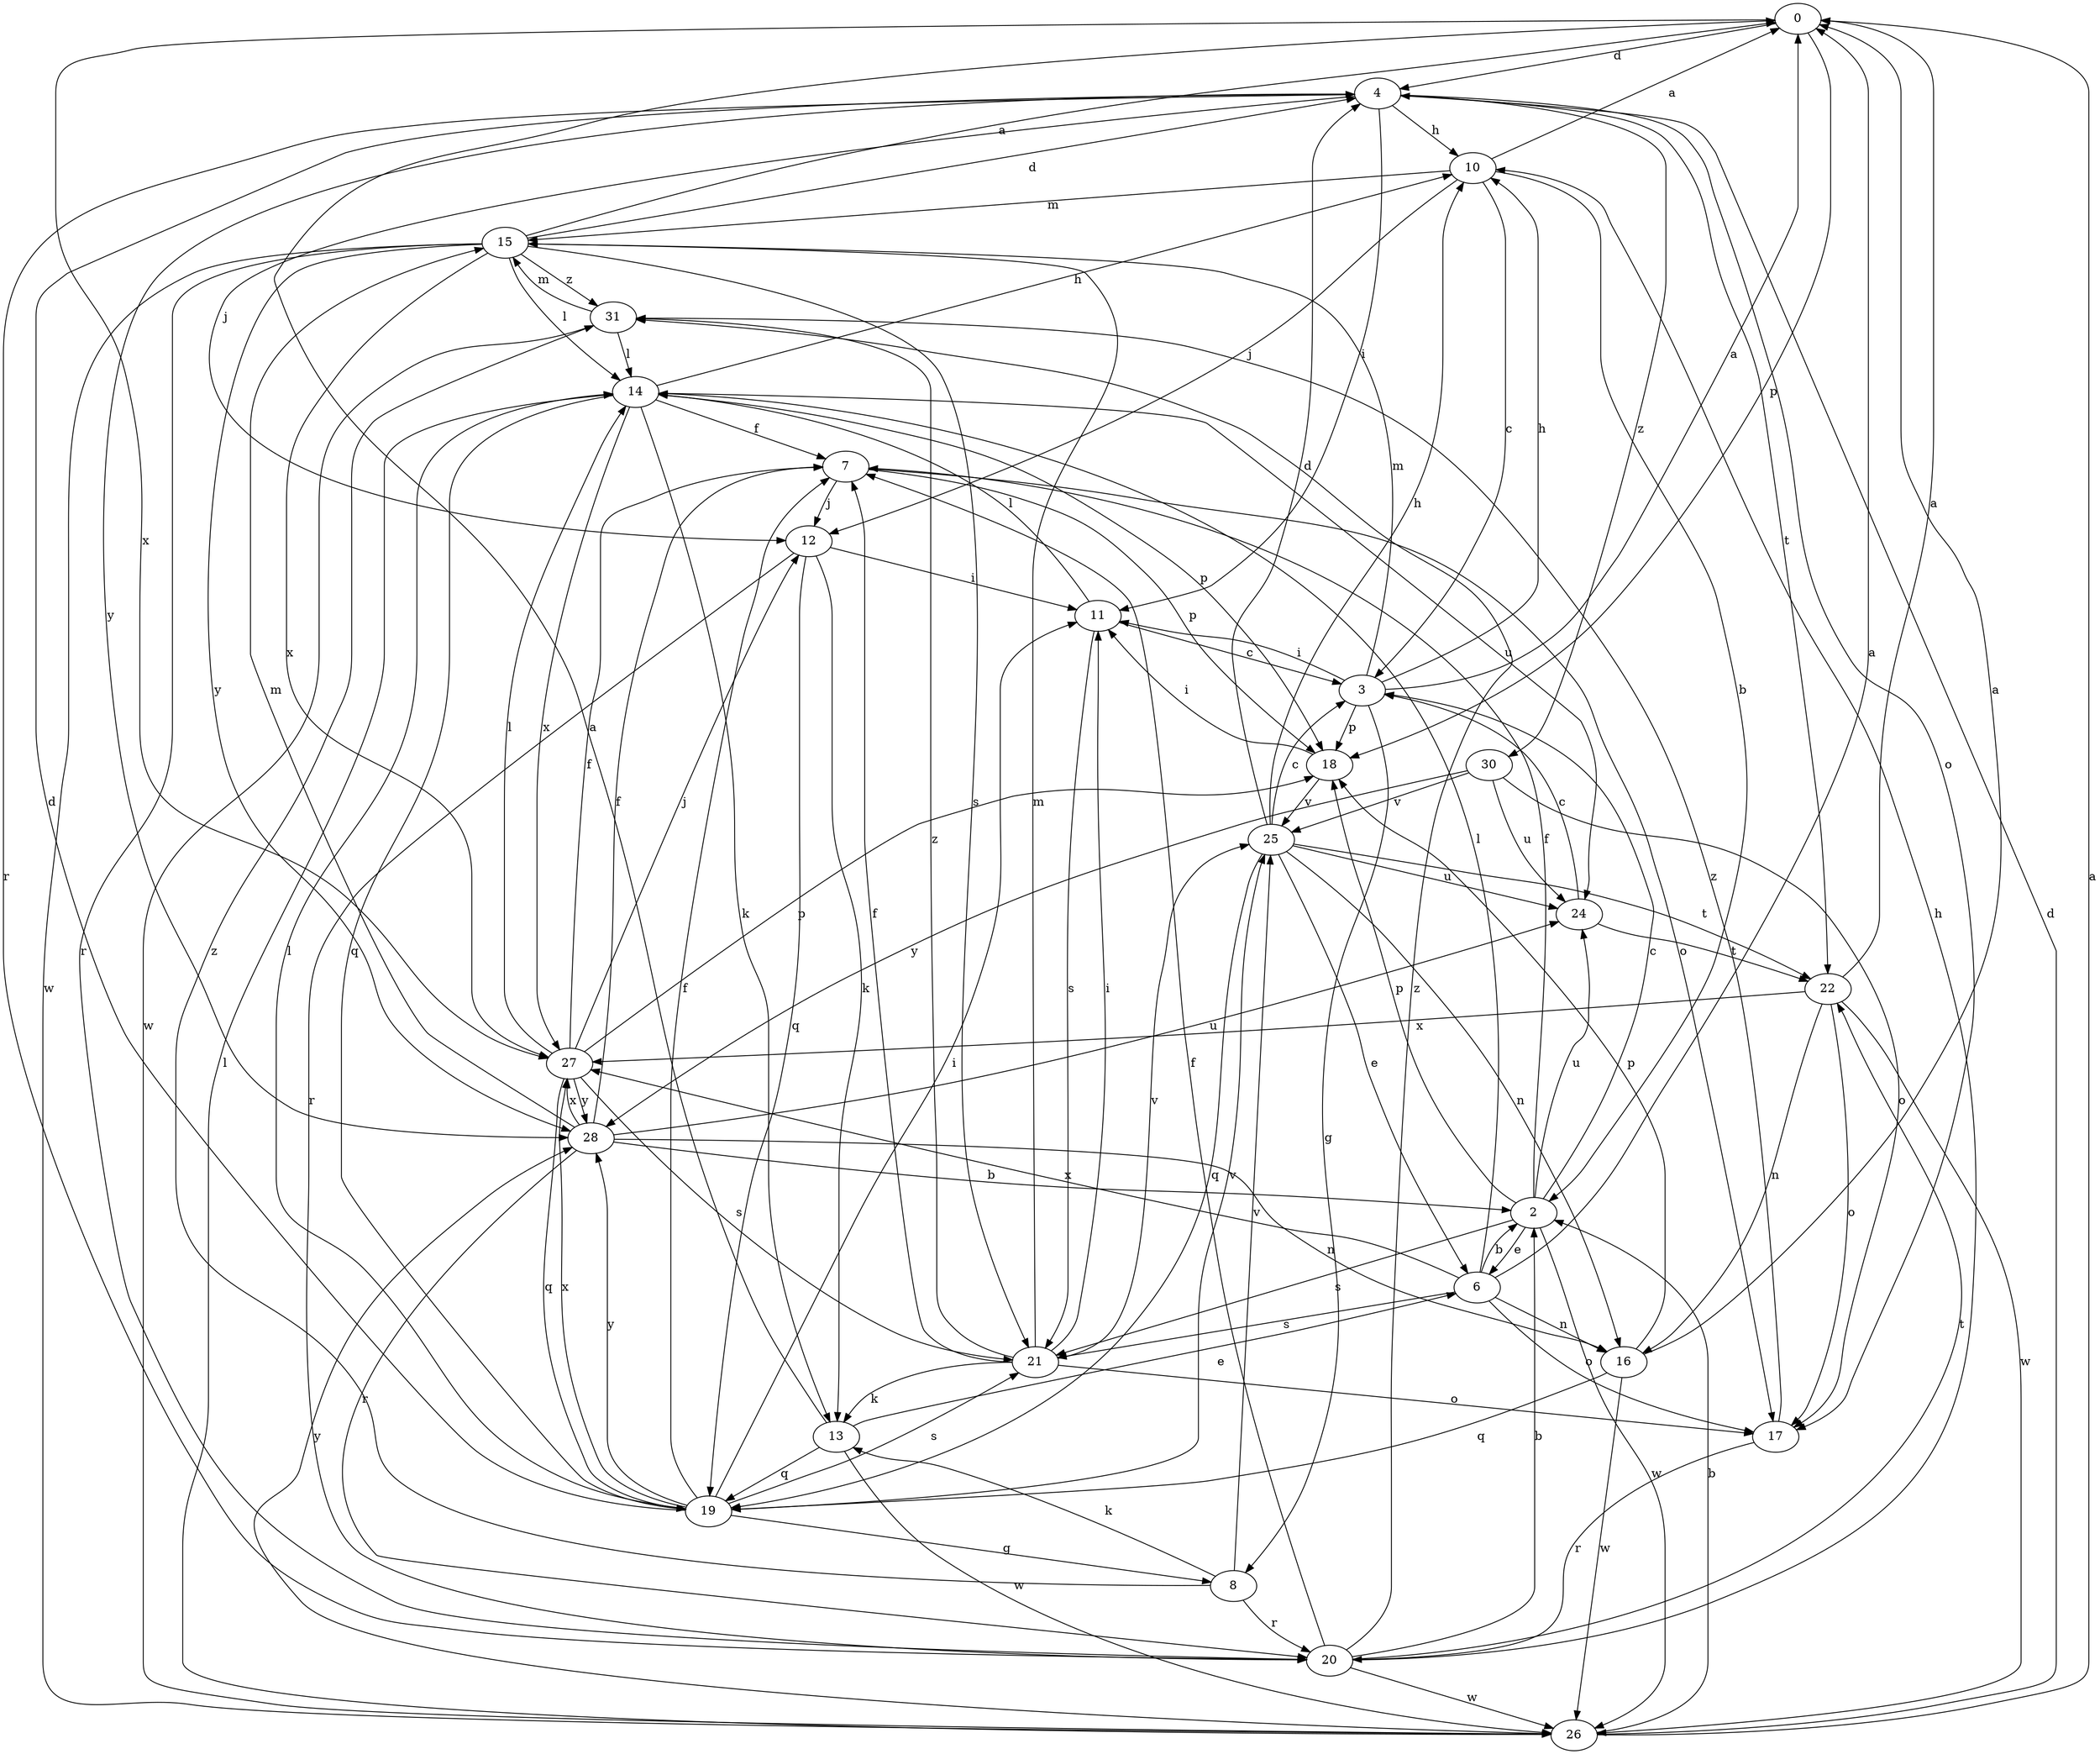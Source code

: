 strict digraph  {
0;
2;
3;
4;
6;
7;
8;
10;
11;
12;
13;
14;
15;
16;
17;
18;
19;
20;
21;
22;
24;
25;
26;
27;
28;
30;
31;
0 -> 4  [label=d];
0 -> 18  [label=p];
0 -> 27  [label=x];
2 -> 3  [label=c];
2 -> 6  [label=e];
2 -> 7  [label=f];
2 -> 18  [label=p];
2 -> 21  [label=s];
2 -> 24  [label=u];
2 -> 26  [label=w];
3 -> 0  [label=a];
3 -> 8  [label=g];
3 -> 10  [label=h];
3 -> 11  [label=i];
3 -> 15  [label=m];
3 -> 18  [label=p];
4 -> 10  [label=h];
4 -> 11  [label=i];
4 -> 12  [label=j];
4 -> 17  [label=o];
4 -> 20  [label=r];
4 -> 22  [label=t];
4 -> 28  [label=y];
4 -> 30  [label=z];
6 -> 0  [label=a];
6 -> 2  [label=b];
6 -> 14  [label=l];
6 -> 16  [label=n];
6 -> 17  [label=o];
6 -> 21  [label=s];
6 -> 27  [label=x];
7 -> 12  [label=j];
7 -> 17  [label=o];
7 -> 18  [label=p];
8 -> 13  [label=k];
8 -> 20  [label=r];
8 -> 25  [label=v];
8 -> 31  [label=z];
10 -> 0  [label=a];
10 -> 2  [label=b];
10 -> 3  [label=c];
10 -> 12  [label=j];
10 -> 15  [label=m];
11 -> 3  [label=c];
11 -> 14  [label=l];
11 -> 21  [label=s];
12 -> 11  [label=i];
12 -> 13  [label=k];
12 -> 19  [label=q];
12 -> 20  [label=r];
13 -> 0  [label=a];
13 -> 6  [label=e];
13 -> 19  [label=q];
13 -> 26  [label=w];
14 -> 7  [label=f];
14 -> 10  [label=h];
14 -> 13  [label=k];
14 -> 18  [label=p];
14 -> 19  [label=q];
14 -> 24  [label=u];
14 -> 27  [label=x];
15 -> 0  [label=a];
15 -> 4  [label=d];
15 -> 14  [label=l];
15 -> 20  [label=r];
15 -> 21  [label=s];
15 -> 26  [label=w];
15 -> 27  [label=x];
15 -> 28  [label=y];
15 -> 31  [label=z];
16 -> 0  [label=a];
16 -> 18  [label=p];
16 -> 19  [label=q];
16 -> 26  [label=w];
17 -> 20  [label=r];
17 -> 31  [label=z];
18 -> 11  [label=i];
18 -> 25  [label=v];
19 -> 4  [label=d];
19 -> 7  [label=f];
19 -> 8  [label=g];
19 -> 11  [label=i];
19 -> 14  [label=l];
19 -> 21  [label=s];
19 -> 25  [label=v];
19 -> 27  [label=x];
19 -> 28  [label=y];
20 -> 2  [label=b];
20 -> 7  [label=f];
20 -> 10  [label=h];
20 -> 22  [label=t];
20 -> 26  [label=w];
20 -> 31  [label=z];
21 -> 7  [label=f];
21 -> 11  [label=i];
21 -> 13  [label=k];
21 -> 15  [label=m];
21 -> 17  [label=o];
21 -> 25  [label=v];
21 -> 31  [label=z];
22 -> 0  [label=a];
22 -> 16  [label=n];
22 -> 17  [label=o];
22 -> 26  [label=w];
22 -> 27  [label=x];
24 -> 3  [label=c];
24 -> 22  [label=t];
25 -> 3  [label=c];
25 -> 4  [label=d];
25 -> 6  [label=e];
25 -> 10  [label=h];
25 -> 16  [label=n];
25 -> 19  [label=q];
25 -> 22  [label=t];
25 -> 24  [label=u];
26 -> 0  [label=a];
26 -> 2  [label=b];
26 -> 4  [label=d];
26 -> 14  [label=l];
26 -> 28  [label=y];
27 -> 7  [label=f];
27 -> 12  [label=j];
27 -> 14  [label=l];
27 -> 18  [label=p];
27 -> 19  [label=q];
27 -> 21  [label=s];
27 -> 28  [label=y];
28 -> 2  [label=b];
28 -> 7  [label=f];
28 -> 15  [label=m];
28 -> 16  [label=n];
28 -> 20  [label=r];
28 -> 24  [label=u];
28 -> 27  [label=x];
30 -> 17  [label=o];
30 -> 24  [label=u];
30 -> 25  [label=v];
30 -> 28  [label=y];
31 -> 14  [label=l];
31 -> 15  [label=m];
31 -> 26  [label=w];
}

